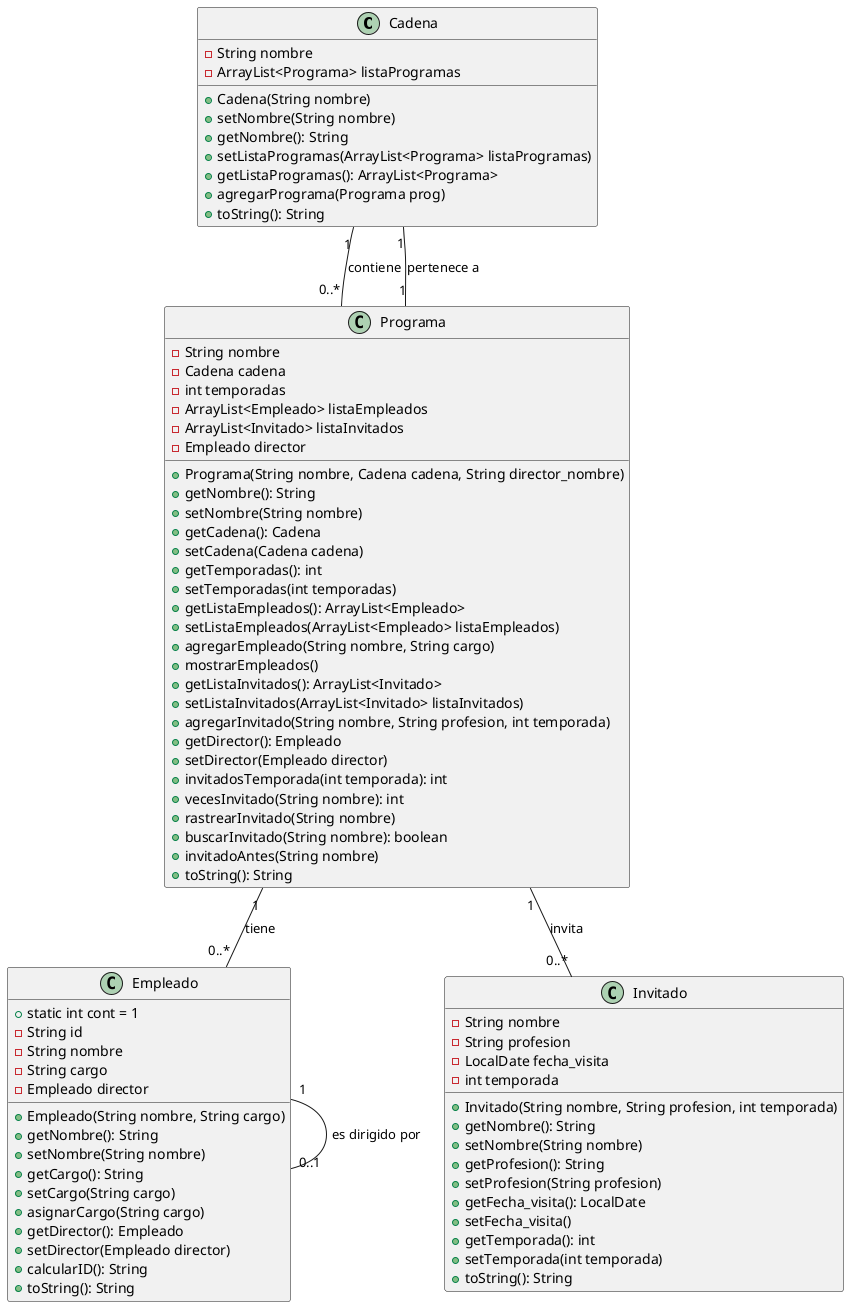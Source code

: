 @startuml
class Cadena {
  - String nombre
  - ArrayList<Programa> listaProgramas

  + Cadena(String nombre)
  + setNombre(String nombre)
  + getNombre(): String
  + setListaProgramas(ArrayList<Programa> listaProgramas)
  + getListaProgramas(): ArrayList<Programa>
  + agregarPrograma(Programa prog)
  + toString(): String
}

class Programa {
  - String nombre
  - Cadena cadena
  - int temporadas
  - ArrayList<Empleado> listaEmpleados
  - ArrayList<Invitado> listaInvitados
  - Empleado director

  + Programa(String nombre, Cadena cadena, String director_nombre)
  + getNombre(): String
  + setNombre(String nombre)
  + getCadena(): Cadena
  + setCadena(Cadena cadena)
  + getTemporadas(): int
  + setTemporadas(int temporadas)
  + getListaEmpleados(): ArrayList<Empleado>
  + setListaEmpleados(ArrayList<Empleado> listaEmpleados)
  + agregarEmpleado(String nombre, String cargo)
  + mostrarEmpleados()
  + getListaInvitados(): ArrayList<Invitado>
  + setListaInvitados(ArrayList<Invitado> listaInvitados)
  + agregarInvitado(String nombre, String profesion, int temporada)
  + getDirector(): Empleado
  + setDirector(Empleado director)
  + invitadosTemporada(int temporada): int
  + vecesInvitado(String nombre): int
  + rastrearInvitado(String nombre)
  + buscarInvitado(String nombre): boolean
  + invitadoAntes(String nombre)
  + toString(): String
}

class Empleado {
  + static int cont = 1
  - String id
  - String nombre
  - String cargo
  - Empleado director

  + Empleado(String nombre, String cargo)
  + getNombre(): String
  + setNombre(String nombre)
  + getCargo(): String
  + setCargo(String cargo)
  + asignarCargo(String cargo)
  + getDirector(): Empleado
  + setDirector(Empleado director)
  + calcularID(): String
  + toString(): String
}

class Invitado {
  - String nombre
  - String profesion
  - LocalDate fecha_visita
  - int temporada

  + Invitado(String nombre, String profesion, int temporada)
  + getNombre(): String
  + setNombre(String nombre)
  + getProfesion(): String
  + setProfesion(String profesion)
  + getFecha_visita(): LocalDate
  + setFecha_visita()
  + getTemporada(): int
  + setTemporada(int temporada)
  + toString(): String
}

Cadena "1" -- "0..*" Programa : contiene
Programa "1" -- "1" Cadena : pertenece a
Programa "1" -- "0..*" Empleado : tiene
Programa "1" -- "0..*" Invitado : invita
Empleado "1" -- "0..1" Empleado : es dirigido por

@enduml
